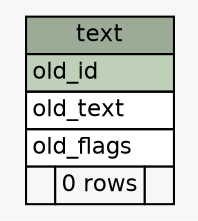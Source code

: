 // dot 2.38.0 on Linux 3.14.35-28.38.amzn1.x86_64
// SchemaSpy rev Unknown
digraph "text" {
  graph [
    rankdir="RL"
    bgcolor="#f7f7f7"
    nodesep="0.18"
    ranksep="0.46"
    fontname="Helvetica"
    fontsize="11"
  ];
  node [
    fontname="Helvetica"
    fontsize="11"
    shape="plaintext"
  ];
  edge [
    arrowsize="0.8"
  ];
  "text" [
    label=<
    <TABLE BORDER="0" CELLBORDER="1" CELLSPACING="0" BGCOLOR="#ffffff">
      <TR><TD COLSPAN="3" BGCOLOR="#9bab96" ALIGN="CENTER">text</TD></TR>
      <TR><TD PORT="old_id" COLSPAN="3" BGCOLOR="#bed1b8" ALIGN="LEFT">old_id</TD></TR>
      <TR><TD PORT="old_text" COLSPAN="3" ALIGN="LEFT">old_text</TD></TR>
      <TR><TD PORT="old_flags" COLSPAN="3" ALIGN="LEFT">old_flags</TD></TR>
      <TR><TD ALIGN="LEFT" BGCOLOR="#f7f7f7">  </TD><TD ALIGN="RIGHT" BGCOLOR="#f7f7f7">0 rows</TD><TD ALIGN="RIGHT" BGCOLOR="#f7f7f7">  </TD></TR>
    </TABLE>>
    URL="tables/text.html"
    tooltip="text"
  ];
}
